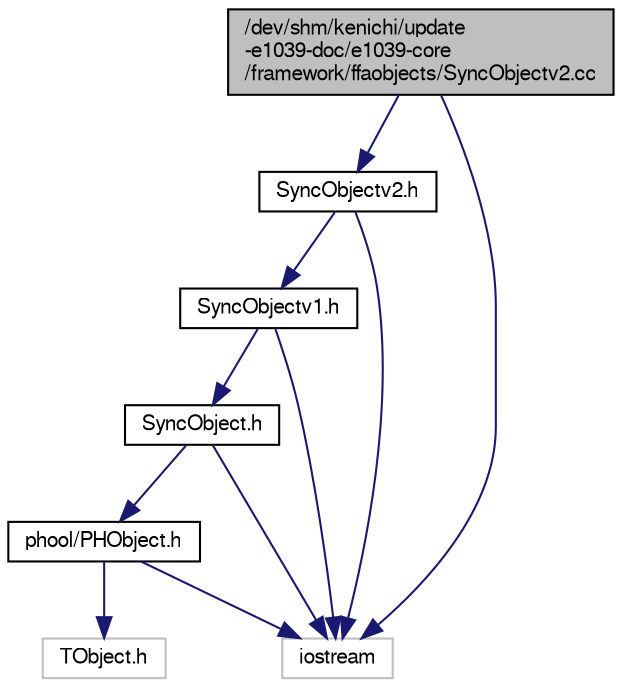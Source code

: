 digraph "/dev/shm/kenichi/update-e1039-doc/e1039-core/framework/ffaobjects/SyncObjectv2.cc"
{
  bgcolor="transparent";
  edge [fontname="FreeSans",fontsize="10",labelfontname="FreeSans",labelfontsize="10"];
  node [fontname="FreeSans",fontsize="10",shape=record];
  Node1 [label="/dev/shm/kenichi/update\l-e1039-doc/e1039-core\l/framework/ffaobjects/SyncObjectv2.cc",height=0.2,width=0.4,color="black", fillcolor="grey75", style="filled" fontcolor="black"];
  Node1 -> Node2 [color="midnightblue",fontsize="10",style="solid",fontname="FreeSans"];
  Node2 [label="SyncObjectv2.h",height=0.2,width=0.4,color="black",URL="$dc/d4b/SyncObjectv2_8h.html"];
  Node2 -> Node3 [color="midnightblue",fontsize="10",style="solid",fontname="FreeSans"];
  Node3 [label="SyncObjectv1.h",height=0.2,width=0.4,color="black",URL="$d6/df7/SyncObjectv1_8h.html"];
  Node3 -> Node4 [color="midnightblue",fontsize="10",style="solid",fontname="FreeSans"];
  Node4 [label="SyncObject.h",height=0.2,width=0.4,color="black",URL="$da/de1/ffaobjects_2SyncObject_8h.html"];
  Node4 -> Node5 [color="midnightblue",fontsize="10",style="solid",fontname="FreeSans"];
  Node5 [label="phool/PHObject.h",height=0.2,width=0.4,color="black",URL="$df/d32/PHObject_8h.html"];
  Node5 -> Node6 [color="midnightblue",fontsize="10",style="solid",fontname="FreeSans"];
  Node6 [label="TObject.h",height=0.2,width=0.4,color="grey75"];
  Node5 -> Node7 [color="midnightblue",fontsize="10",style="solid",fontname="FreeSans"];
  Node7 [label="iostream",height=0.2,width=0.4,color="grey75"];
  Node4 -> Node7 [color="midnightblue",fontsize="10",style="solid",fontname="FreeSans"];
  Node3 -> Node7 [color="midnightblue",fontsize="10",style="solid",fontname="FreeSans"];
  Node2 -> Node7 [color="midnightblue",fontsize="10",style="solid",fontname="FreeSans"];
  Node1 -> Node7 [color="midnightblue",fontsize="10",style="solid",fontname="FreeSans"];
}
